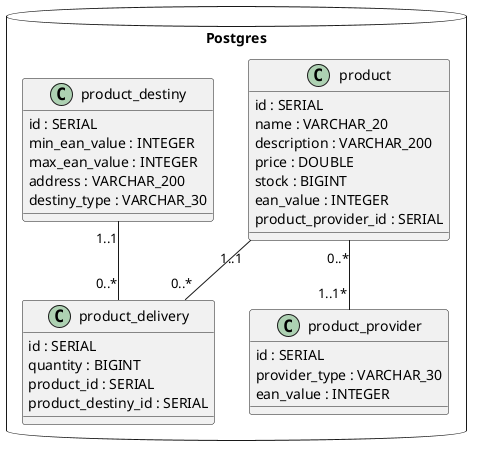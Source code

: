 @startuml diagram

package Postgres <<Database>> {

    class product {
        id : SERIAL
        name : VARCHAR_20
        description : VARCHAR_200
        price : DOUBLE
        stock : BIGINT
        ean_value : INTEGER
        product_provider_id : SERIAL
    }

    class product_delivery {
        id : SERIAL
        quantity : BIGINT
        product_id : SERIAL
        product_destiny_id : SERIAL
    }

    class product_destiny {
        id : SERIAL
        min_ean_value : INTEGER
        max_ean_value : INTEGER
        address : VARCHAR_200
        destiny_type : VARCHAR_30
    }

    class product_provider {
        id : SERIAL
        provider_type : VARCHAR_30
        ean_value : INTEGER
    }

    product "1..1" -- "0..*" product_delivery
    product_destiny "1..1" -- "0..*" product_delivery
    product "0..*" -- "1..1*" product_provider
}

@enduml
